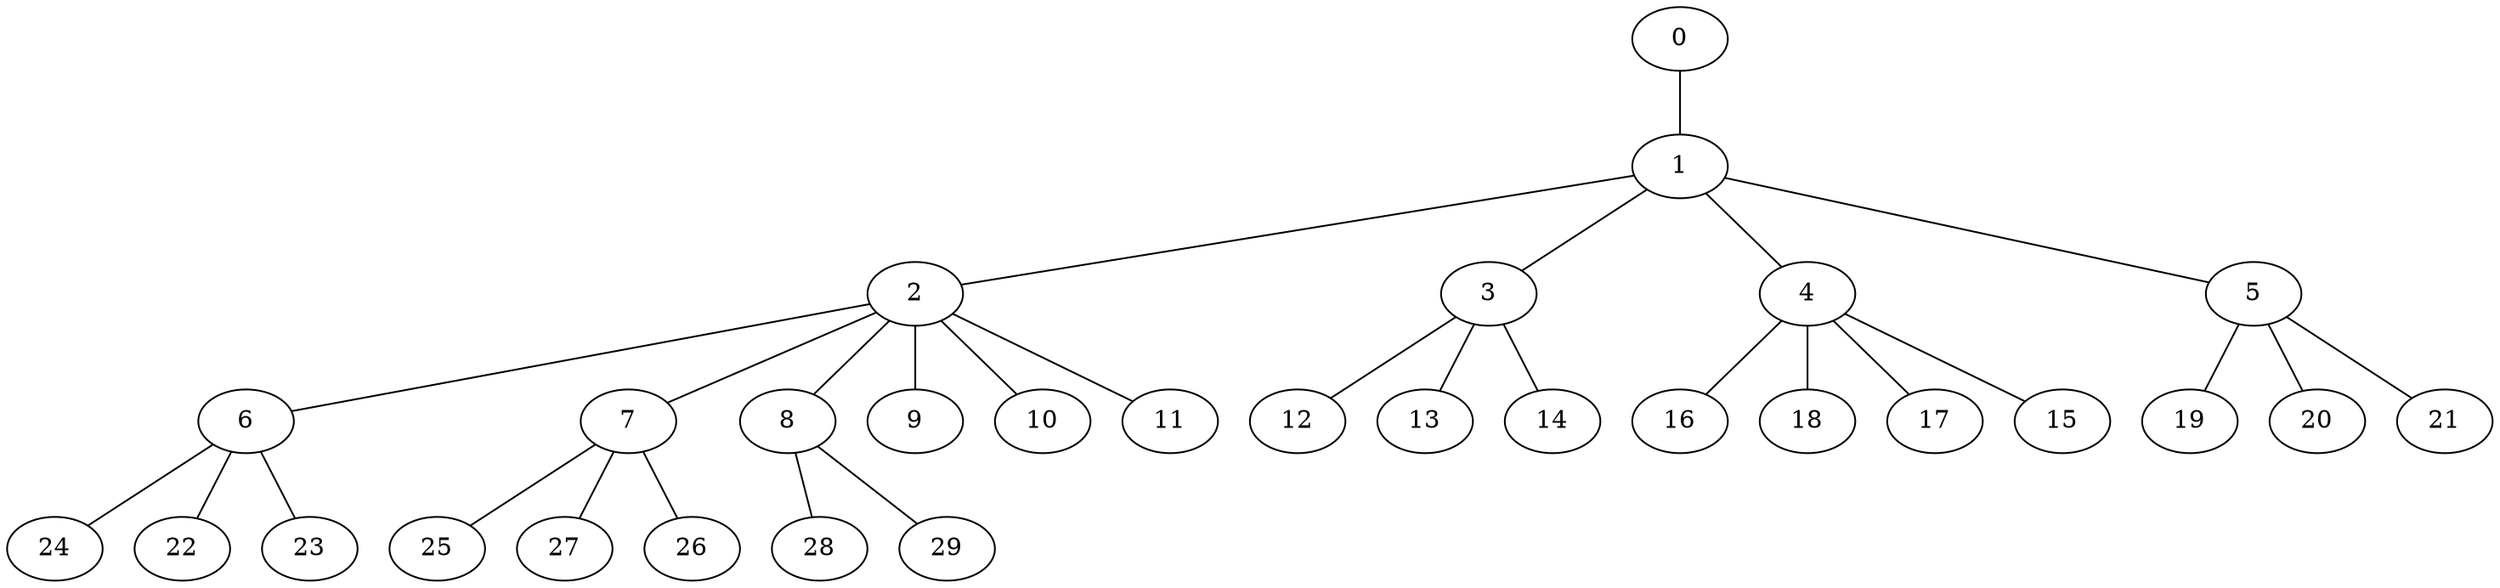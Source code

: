 
graph graphname {
    0 -- 1
1 -- 2
1 -- 3
1 -- 4
1 -- 5
2 -- 6
2 -- 7
2 -- 8
2 -- 9
2 -- 10
2 -- 11
3 -- 12
3 -- 13
3 -- 14
4 -- 16
4 -- 18
4 -- 17
4 -- 15
5 -- 19
5 -- 20
5 -- 21
6 -- 24
6 -- 22
6 -- 23
7 -- 25
7 -- 27
7 -- 26
8 -- 28
8 -- 29

}
